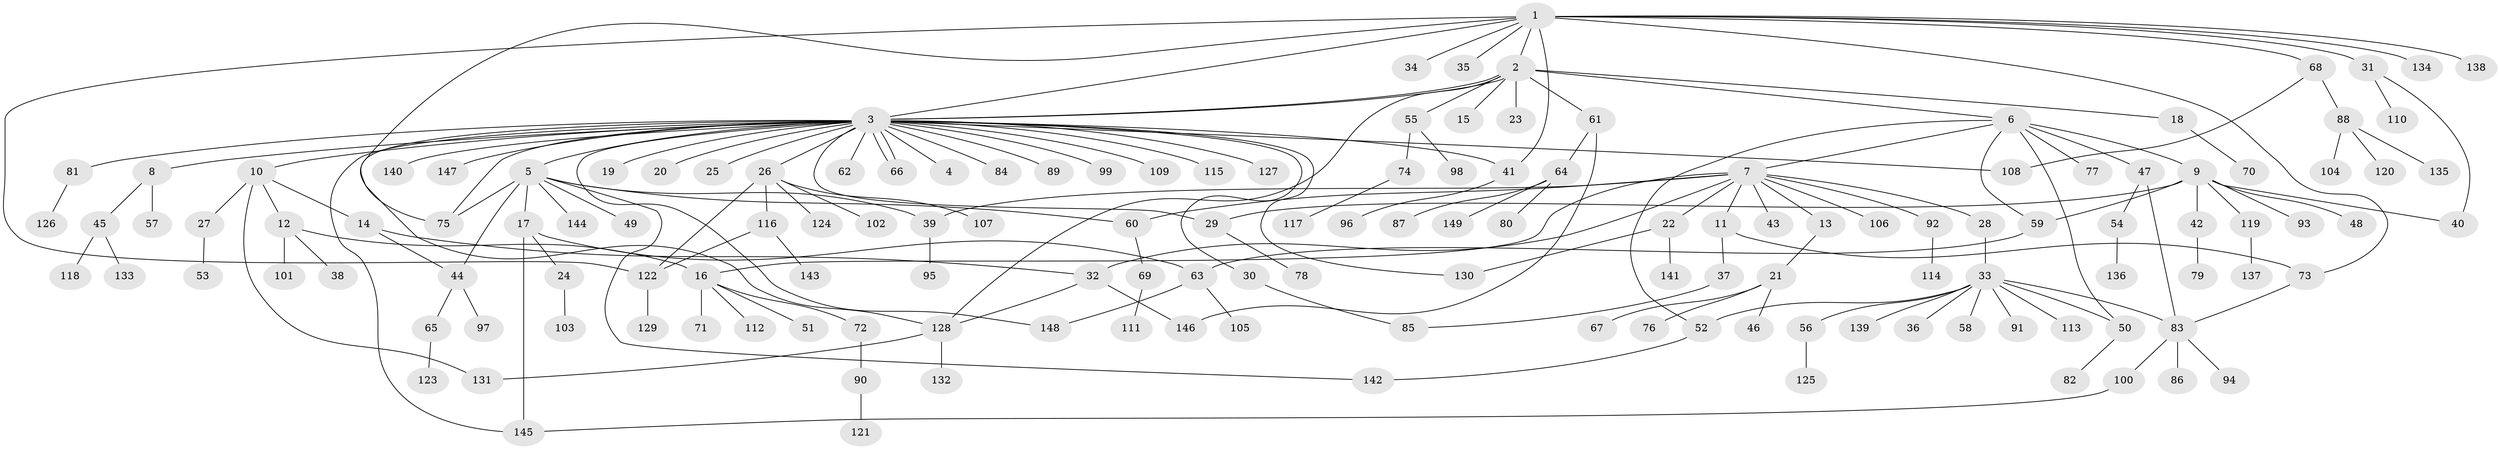 // coarse degree distribution, {11: 0.02631578947368421, 8: 0.02631578947368421, 14: 0.013157894736842105, 5: 0.07894736842105263, 7: 0.013157894736842105, 2: 0.2236842105263158, 6: 0.02631578947368421, 3: 0.13157894736842105, 1: 0.40789473684210525, 4: 0.05263157894736842}
// Generated by graph-tools (version 1.1) at 2025/50/03/04/25 22:50:26]
// undirected, 149 vertices, 181 edges
graph export_dot {
  node [color=gray90,style=filled];
  1;
  2;
  3;
  4;
  5;
  6;
  7;
  8;
  9;
  10;
  11;
  12;
  13;
  14;
  15;
  16;
  17;
  18;
  19;
  20;
  21;
  22;
  23;
  24;
  25;
  26;
  27;
  28;
  29;
  30;
  31;
  32;
  33;
  34;
  35;
  36;
  37;
  38;
  39;
  40;
  41;
  42;
  43;
  44;
  45;
  46;
  47;
  48;
  49;
  50;
  51;
  52;
  53;
  54;
  55;
  56;
  57;
  58;
  59;
  60;
  61;
  62;
  63;
  64;
  65;
  66;
  67;
  68;
  69;
  70;
  71;
  72;
  73;
  74;
  75;
  76;
  77;
  78;
  79;
  80;
  81;
  82;
  83;
  84;
  85;
  86;
  87;
  88;
  89;
  90;
  91;
  92;
  93;
  94;
  95;
  96;
  97;
  98;
  99;
  100;
  101;
  102;
  103;
  104;
  105;
  106;
  107;
  108;
  109;
  110;
  111;
  112;
  113;
  114;
  115;
  116;
  117;
  118;
  119;
  120;
  121;
  122;
  123;
  124;
  125;
  126;
  127;
  128;
  129;
  130;
  131;
  132;
  133;
  134;
  135;
  136;
  137;
  138;
  139;
  140;
  141;
  142;
  143;
  144;
  145;
  146;
  147;
  148;
  149;
  1 -- 2;
  1 -- 3;
  1 -- 31;
  1 -- 34;
  1 -- 35;
  1 -- 41;
  1 -- 68;
  1 -- 73;
  1 -- 75;
  1 -- 122;
  1 -- 134;
  1 -- 138;
  2 -- 3;
  2 -- 3;
  2 -- 6;
  2 -- 15;
  2 -- 18;
  2 -- 23;
  2 -- 55;
  2 -- 61;
  2 -- 128;
  3 -- 4;
  3 -- 5;
  3 -- 8;
  3 -- 10;
  3 -- 19;
  3 -- 20;
  3 -- 25;
  3 -- 26;
  3 -- 29;
  3 -- 30;
  3 -- 41;
  3 -- 62;
  3 -- 66;
  3 -- 66;
  3 -- 75;
  3 -- 81;
  3 -- 84;
  3 -- 89;
  3 -- 99;
  3 -- 108;
  3 -- 109;
  3 -- 115;
  3 -- 127;
  3 -- 128;
  3 -- 130;
  3 -- 140;
  3 -- 145;
  3 -- 147;
  3 -- 148;
  5 -- 17;
  5 -- 39;
  5 -- 44;
  5 -- 49;
  5 -- 60;
  5 -- 75;
  5 -- 142;
  5 -- 144;
  6 -- 7;
  6 -- 9;
  6 -- 47;
  6 -- 50;
  6 -- 52;
  6 -- 59;
  6 -- 77;
  7 -- 11;
  7 -- 13;
  7 -- 16;
  7 -- 22;
  7 -- 28;
  7 -- 32;
  7 -- 39;
  7 -- 43;
  7 -- 60;
  7 -- 92;
  7 -- 106;
  8 -- 45;
  8 -- 57;
  9 -- 29;
  9 -- 40;
  9 -- 42;
  9 -- 48;
  9 -- 59;
  9 -- 93;
  9 -- 119;
  10 -- 12;
  10 -- 14;
  10 -- 27;
  10 -- 131;
  11 -- 37;
  11 -- 73;
  12 -- 16;
  12 -- 38;
  12 -- 101;
  13 -- 21;
  14 -- 32;
  14 -- 44;
  16 -- 51;
  16 -- 71;
  16 -- 72;
  16 -- 112;
  17 -- 24;
  17 -- 63;
  17 -- 145;
  18 -- 70;
  21 -- 46;
  21 -- 67;
  21 -- 76;
  22 -- 130;
  22 -- 141;
  24 -- 103;
  26 -- 102;
  26 -- 107;
  26 -- 116;
  26 -- 122;
  26 -- 124;
  27 -- 53;
  28 -- 33;
  29 -- 78;
  30 -- 85;
  31 -- 40;
  31 -- 110;
  32 -- 128;
  32 -- 146;
  33 -- 36;
  33 -- 50;
  33 -- 52;
  33 -- 56;
  33 -- 58;
  33 -- 83;
  33 -- 91;
  33 -- 113;
  33 -- 139;
  37 -- 85;
  39 -- 95;
  41 -- 96;
  42 -- 79;
  44 -- 65;
  44 -- 97;
  45 -- 118;
  45 -- 133;
  47 -- 54;
  47 -- 83;
  50 -- 82;
  52 -- 142;
  54 -- 136;
  55 -- 74;
  55 -- 98;
  56 -- 125;
  59 -- 63;
  60 -- 69;
  61 -- 64;
  61 -- 146;
  63 -- 105;
  63 -- 148;
  64 -- 80;
  64 -- 87;
  64 -- 149;
  65 -- 123;
  68 -- 88;
  68 -- 108;
  69 -- 111;
  72 -- 90;
  73 -- 83;
  74 -- 117;
  81 -- 126;
  83 -- 86;
  83 -- 94;
  83 -- 100;
  88 -- 104;
  88 -- 120;
  88 -- 135;
  90 -- 121;
  92 -- 114;
  100 -- 145;
  116 -- 122;
  116 -- 143;
  119 -- 137;
  122 -- 129;
  128 -- 131;
  128 -- 132;
}
